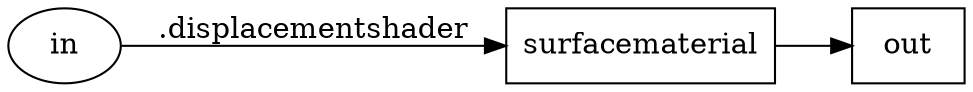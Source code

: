 digraph {
  rankdir = LR;
    NG_convert_displacementshader_material_surfacematerial [label= "surfacematerial"];
    NG_convert_displacementshader_material_surfacematerial[shape = box];
    NG_convert_displacementshader_material_surfacematerial ->     NG_convert_displacementshader_material_out;
    NG_convert_displacementshader_material_out [label= "out"];
    NG_convert_displacementshader_material_out[shape = box]; 
    NG_convert_displacementshader_material_inINT [label="in"];
    NG_convert_displacementshader_material_inINT [shape = ellipse];
    NG_convert_displacementshader_material_surfacematerial [label="surfacematerial"];
    NG_convert_displacementshader_material_inINT -> NG_convert_displacementshader_material_surfacematerial [label=".displacementshader"];
}
